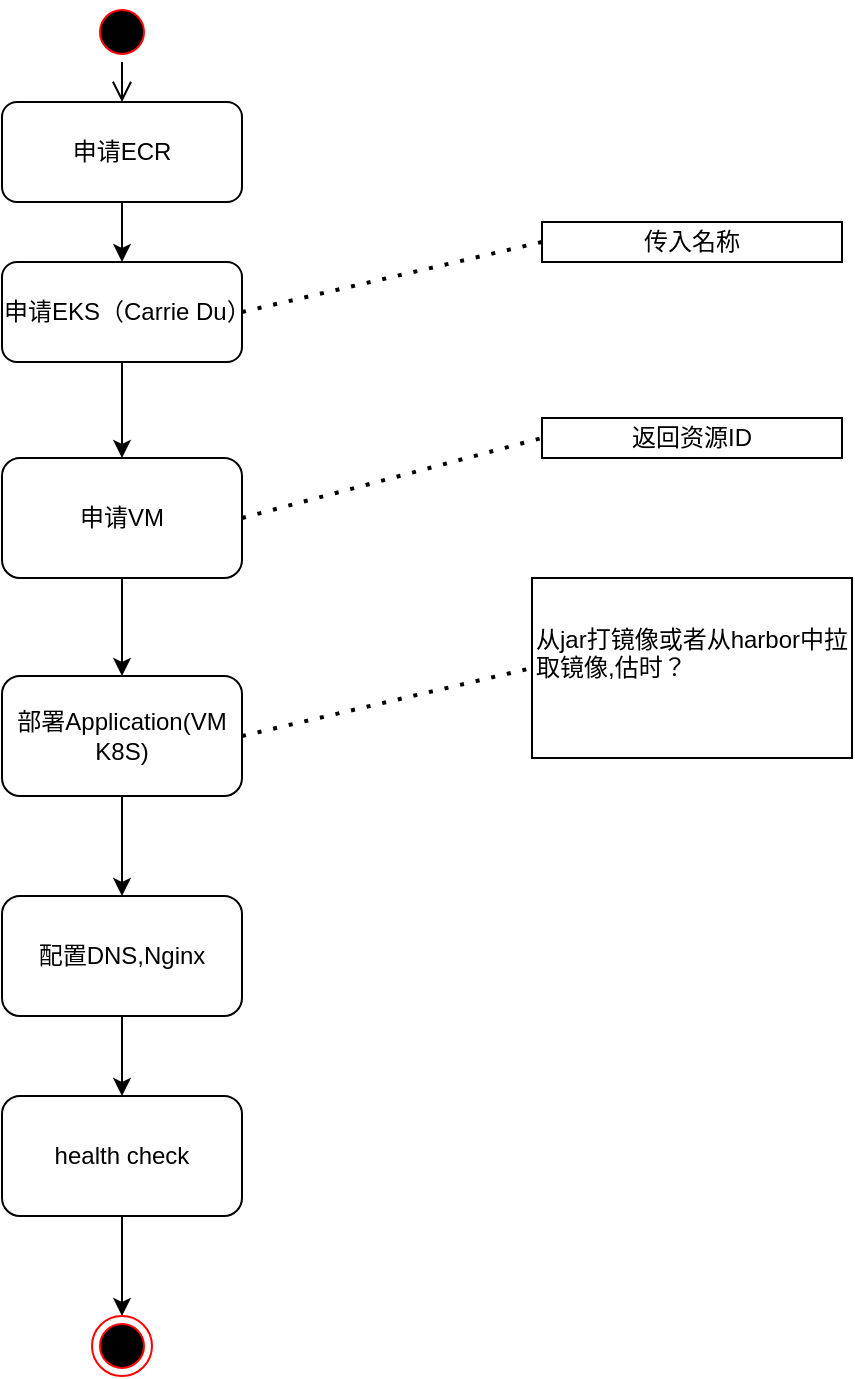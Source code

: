<mxfile version="13.8.1" type="github">
  <diagram id="BMevfkKDMSV5yCwqt1LY" name="Page-1">
    <mxGraphModel dx="1094" dy="763" grid="1" gridSize="10" guides="1" tooltips="1" connect="1" arrows="1" fold="1" page="1" pageScale="1" pageWidth="1920" pageHeight="1200" math="0" shadow="0">
      <root>
        <mxCell id="0" />
        <mxCell id="1" parent="0" />
        <mxCell id="pzT-h00lOB3pdJxOEtcz-1" value="" style="ellipse;html=1;shape=startState;fillColor=#000000;strokeColor=#ff0000;" parent="1" vertex="1">
          <mxGeometry x="145" y="70" width="30" height="30" as="geometry" />
        </mxCell>
        <mxCell id="pzT-h00lOB3pdJxOEtcz-2" value="" style="edgeStyle=orthogonalEdgeStyle;html=1;verticalAlign=bottom;endArrow=open;endSize=8;entryX=0.5;entryY=0;entryDx=0;entryDy=0;" parent="1" source="pzT-h00lOB3pdJxOEtcz-1" target="CKKBYsWl8Wb_sM6-ShsY-4" edge="1">
          <mxGeometry relative="1" as="geometry">
            <mxPoint x="115" y="220" as="targetPoint" />
          </mxGeometry>
        </mxCell>
        <mxCell id="pzT-h00lOB3pdJxOEtcz-5" value="" style="edgeStyle=orthogonalEdgeStyle;rounded=0;orthogonalLoop=1;jettySize=auto;html=1;" parent="1" source="pzT-h00lOB3pdJxOEtcz-3" target="pzT-h00lOB3pdJxOEtcz-4" edge="1">
          <mxGeometry relative="1" as="geometry" />
        </mxCell>
        <mxCell id="pzT-h00lOB3pdJxOEtcz-3" value="&lt;div&gt;申请EKS（Carrie Du）&lt;/div&gt;" style="rounded=1;whiteSpace=wrap;html=1;" parent="1" vertex="1">
          <mxGeometry x="100" y="200" width="120" height="50" as="geometry" />
        </mxCell>
        <mxCell id="pzT-h00lOB3pdJxOEtcz-7" value="" style="edgeStyle=orthogonalEdgeStyle;rounded=0;orthogonalLoop=1;jettySize=auto;html=1;entryX=0.5;entryY=0;entryDx=0;entryDy=0;" parent="1" source="pzT-h00lOB3pdJxOEtcz-4" target="pzT-h00lOB3pdJxOEtcz-8" edge="1">
          <mxGeometry relative="1" as="geometry" />
        </mxCell>
        <mxCell id="pzT-h00lOB3pdJxOEtcz-4" value="&lt;div&gt;申请VM&lt;/div&gt;" style="whiteSpace=wrap;html=1;rounded=1;" parent="1" vertex="1">
          <mxGeometry x="100" y="298" width="120" height="60" as="geometry" />
        </mxCell>
        <mxCell id="pzT-h00lOB3pdJxOEtcz-9" value="" style="edgeStyle=orthogonalEdgeStyle;rounded=0;orthogonalLoop=1;jettySize=auto;html=1;entryX=0.5;entryY=0;entryDx=0;entryDy=0;exitX=0.5;exitY=1;exitDx=0;exitDy=0;" parent="1" source="pzT-h00lOB3pdJxOEtcz-6" target="pzT-h00lOB3pdJxOEtcz-10" edge="1">
          <mxGeometry relative="1" as="geometry" />
        </mxCell>
        <mxCell id="pzT-h00lOB3pdJxOEtcz-6" value="配置DNS,Nginx" style="whiteSpace=wrap;html=1;rounded=1;" parent="1" vertex="1">
          <mxGeometry x="100" y="517" width="120" height="60" as="geometry" />
        </mxCell>
        <mxCell id="pzT-h00lOB3pdJxOEtcz-11" value="" style="edgeStyle=orthogonalEdgeStyle;rounded=0;orthogonalLoop=1;jettySize=auto;html=1;" parent="1" source="pzT-h00lOB3pdJxOEtcz-8" target="pzT-h00lOB3pdJxOEtcz-6" edge="1">
          <mxGeometry relative="1" as="geometry" />
        </mxCell>
        <mxCell id="pzT-h00lOB3pdJxOEtcz-8" value="&lt;div&gt;部署Application(VM K8S)&lt;/div&gt;" style="whiteSpace=wrap;html=1;rounded=1;" parent="1" vertex="1">
          <mxGeometry x="100" y="407" width="120" height="60" as="geometry" />
        </mxCell>
        <mxCell id="pzT-h00lOB3pdJxOEtcz-13" style="edgeStyle=orthogonalEdgeStyle;rounded=0;orthogonalLoop=1;jettySize=auto;html=1;exitX=0.5;exitY=1;exitDx=0;exitDy=0;entryX=0.5;entryY=0;entryDx=0;entryDy=0;" parent="1" source="pzT-h00lOB3pdJxOEtcz-10" target="pzT-h00lOB3pdJxOEtcz-12" edge="1">
          <mxGeometry relative="1" as="geometry" />
        </mxCell>
        <mxCell id="pzT-h00lOB3pdJxOEtcz-10" value="health check" style="whiteSpace=wrap;html=1;rounded=1;" parent="1" vertex="1">
          <mxGeometry x="100" y="617" width="120" height="60" as="geometry" />
        </mxCell>
        <mxCell id="pzT-h00lOB3pdJxOEtcz-12" value="" style="ellipse;html=1;shape=endState;fillColor=#000000;strokeColor=#ff0000;" parent="1" vertex="1">
          <mxGeometry x="145" y="727" width="30" height="30" as="geometry" />
        </mxCell>
        <mxCell id="pzT-h00lOB3pdJxOEtcz-17" value="返回资源ID" style="text;html=1;align=center;verticalAlign=middle;whiteSpace=wrap;rounded=0;sketch=0;strokeColor=#000000;" parent="1" vertex="1">
          <mxGeometry x="370" y="278" width="150" height="20" as="geometry" />
        </mxCell>
        <mxCell id="pzT-h00lOB3pdJxOEtcz-18" value="" style="endArrow=none;dashed=1;html=1;dashPattern=1 3;strokeWidth=2;entryX=0;entryY=0.5;entryDx=0;entryDy=0;exitX=1;exitY=0.5;exitDx=0;exitDy=0;" parent="1" source="pzT-h00lOB3pdJxOEtcz-4" target="pzT-h00lOB3pdJxOEtcz-17" edge="1">
          <mxGeometry width="50" height="50" relative="1" as="geometry">
            <mxPoint x="430" y="500" as="sourcePoint" />
            <mxPoint x="480" y="450" as="targetPoint" />
          </mxGeometry>
        </mxCell>
        <mxCell id="CKKBYsWl8Wb_sM6-ShsY-1" value="" style="endArrow=none;dashed=1;html=1;dashPattern=1 3;strokeWidth=2;entryX=0;entryY=0.5;entryDx=0;entryDy=0;exitX=1;exitY=0.5;exitDx=0;exitDy=0;" edge="1" parent="1" source="pzT-h00lOB3pdJxOEtcz-3" target="CKKBYsWl8Wb_sM6-ShsY-6">
          <mxGeometry width="50" height="50" relative="1" as="geometry">
            <mxPoint x="220" y="328" as="sourcePoint" />
            <mxPoint x="330" y="295" as="targetPoint" />
          </mxGeometry>
        </mxCell>
        <mxCell id="CKKBYsWl8Wb_sM6-ShsY-2" value="&lt;div align=&quot;left&quot;&gt;从jar打镜像或者从harbor中拉取镜像,估时？&lt;/div&gt;&lt;div align=&quot;left&quot;&gt;&lt;br&gt;&lt;/div&gt;" style="text;html=1;align=left;verticalAlign=middle;whiteSpace=wrap;rounded=0;sketch=0;strokeColor=#000000;" vertex="1" parent="1">
          <mxGeometry x="365" y="358" width="160" height="90" as="geometry" />
        </mxCell>
        <mxCell id="CKKBYsWl8Wb_sM6-ShsY-3" value="" style="endArrow=none;dashed=1;html=1;dashPattern=1 3;strokeWidth=2;entryX=0;entryY=0.5;entryDx=0;entryDy=0;exitX=1;exitY=0.5;exitDx=0;exitDy=0;" edge="1" parent="1" source="pzT-h00lOB3pdJxOEtcz-8" target="CKKBYsWl8Wb_sM6-ShsY-2">
          <mxGeometry width="50" height="50" relative="1" as="geometry">
            <mxPoint x="220" y="328" as="sourcePoint" />
            <mxPoint x="370" y="270" as="targetPoint" />
          </mxGeometry>
        </mxCell>
        <mxCell id="CKKBYsWl8Wb_sM6-ShsY-5" style="edgeStyle=orthogonalEdgeStyle;rounded=0;orthogonalLoop=1;jettySize=auto;html=1;exitX=0.5;exitY=1;exitDx=0;exitDy=0;entryX=0.5;entryY=0;entryDx=0;entryDy=0;strokeColor=#000000;" edge="1" parent="1" source="CKKBYsWl8Wb_sM6-ShsY-4" target="pzT-h00lOB3pdJxOEtcz-3">
          <mxGeometry relative="1" as="geometry" />
        </mxCell>
        <mxCell id="CKKBYsWl8Wb_sM6-ShsY-4" value="申请ECR" style="rounded=1;whiteSpace=wrap;html=1;" vertex="1" parent="1">
          <mxGeometry x="100" y="120" width="120" height="50" as="geometry" />
        </mxCell>
        <mxCell id="CKKBYsWl8Wb_sM6-ShsY-6" value="传入名称" style="text;html=1;align=center;verticalAlign=middle;whiteSpace=wrap;rounded=0;sketch=0;strokeColor=#000000;" vertex="1" parent="1">
          <mxGeometry x="370" y="180" width="150" height="20" as="geometry" />
        </mxCell>
      </root>
    </mxGraphModel>
  </diagram>
</mxfile>
